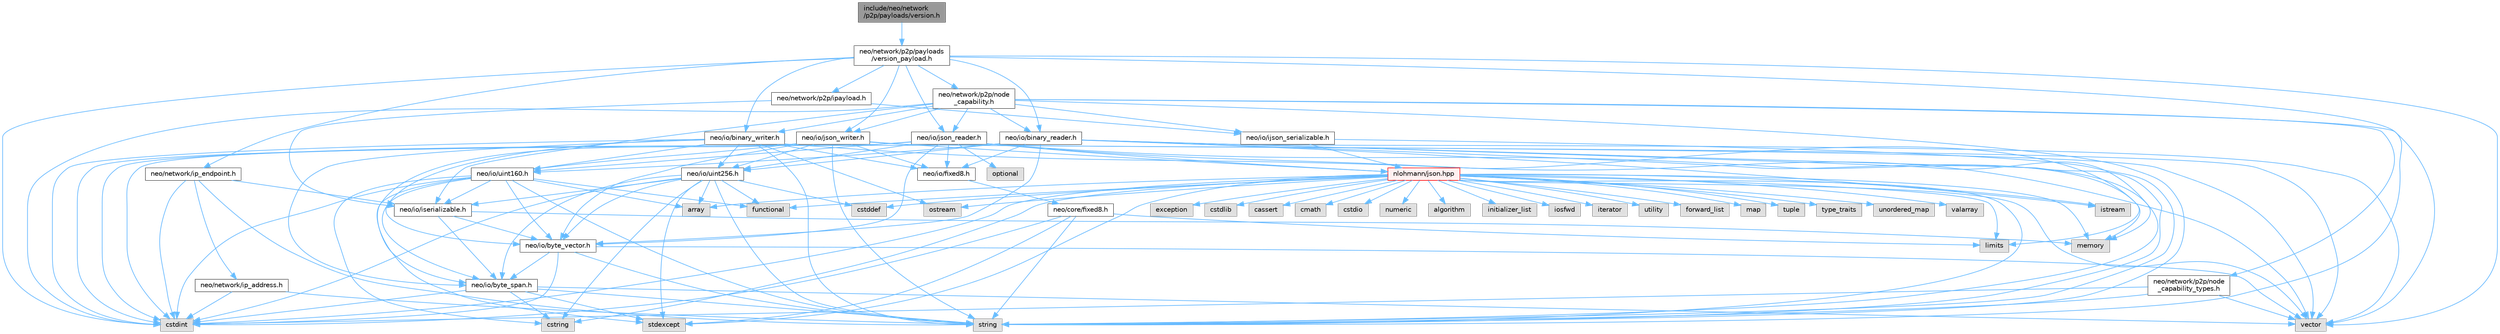 digraph "include/neo/network/p2p/payloads/version.h"
{
 // LATEX_PDF_SIZE
  bgcolor="transparent";
  edge [fontname=Helvetica,fontsize=10,labelfontname=Helvetica,labelfontsize=10];
  node [fontname=Helvetica,fontsize=10,shape=box,height=0.2,width=0.4];
  Node1 [id="Node000001",label="include/neo/network\l/p2p/payloads/version.h",height=0.2,width=0.4,color="gray40", fillcolor="grey60", style="filled", fontcolor="black",tooltip=" "];
  Node1 -> Node2 [id="edge1_Node000001_Node000002",color="steelblue1",style="solid",tooltip=" "];
  Node2 [id="Node000002",label="neo/network/p2p/payloads\l/version_payload.h",height=0.2,width=0.4,color="grey40", fillcolor="white", style="filled",URL="$version__payload_8h.html",tooltip=" "];
  Node2 -> Node3 [id="edge2_Node000002_Node000003",color="steelblue1",style="solid",tooltip=" "];
  Node3 [id="Node000003",label="neo/io/binary_reader.h",height=0.2,width=0.4,color="grey40", fillcolor="white", style="filled",URL="$binary__reader_8h.html",tooltip=" "];
  Node3 -> Node4 [id="edge3_Node000003_Node000004",color="steelblue1",style="solid",tooltip=" "];
  Node4 [id="Node000004",label="neo/io/byte_vector.h",height=0.2,width=0.4,color="grey40", fillcolor="white", style="filled",URL="$io_2byte__vector_8h.html",tooltip=" "];
  Node4 -> Node5 [id="edge4_Node000004_Node000005",color="steelblue1",style="solid",tooltip=" "];
  Node5 [id="Node000005",label="neo/io/byte_span.h",height=0.2,width=0.4,color="grey40", fillcolor="white", style="filled",URL="$io_2byte__span_8h.html",tooltip=" "];
  Node5 -> Node6 [id="edge5_Node000005_Node000006",color="steelblue1",style="solid",tooltip=" "];
  Node6 [id="Node000006",label="cstdint",height=0.2,width=0.4,color="grey60", fillcolor="#E0E0E0", style="filled",tooltip=" "];
  Node5 -> Node7 [id="edge6_Node000005_Node000007",color="steelblue1",style="solid",tooltip=" "];
  Node7 [id="Node000007",label="cstring",height=0.2,width=0.4,color="grey60", fillcolor="#E0E0E0", style="filled",tooltip=" "];
  Node5 -> Node8 [id="edge7_Node000005_Node000008",color="steelblue1",style="solid",tooltip=" "];
  Node8 [id="Node000008",label="stdexcept",height=0.2,width=0.4,color="grey60", fillcolor="#E0E0E0", style="filled",tooltip=" "];
  Node5 -> Node9 [id="edge8_Node000005_Node000009",color="steelblue1",style="solid",tooltip=" "];
  Node9 [id="Node000009",label="string",height=0.2,width=0.4,color="grey60", fillcolor="#E0E0E0", style="filled",tooltip=" "];
  Node5 -> Node10 [id="edge9_Node000005_Node000010",color="steelblue1",style="solid",tooltip=" "];
  Node10 [id="Node000010",label="vector",height=0.2,width=0.4,color="grey60", fillcolor="#E0E0E0", style="filled",tooltip=" "];
  Node4 -> Node6 [id="edge10_Node000004_Node000006",color="steelblue1",style="solid",tooltip=" "];
  Node4 -> Node9 [id="edge11_Node000004_Node000009",color="steelblue1",style="solid",tooltip=" "];
  Node4 -> Node10 [id="edge12_Node000004_Node000010",color="steelblue1",style="solid",tooltip=" "];
  Node3 -> Node11 [id="edge13_Node000003_Node000011",color="steelblue1",style="solid",tooltip=" "];
  Node11 [id="Node000011",label="neo/io/fixed8.h",height=0.2,width=0.4,color="grey40", fillcolor="white", style="filled",URL="$io_2fixed8_8h.html",tooltip=" "];
  Node11 -> Node12 [id="edge14_Node000011_Node000012",color="steelblue1",style="solid",tooltip=" "];
  Node12 [id="Node000012",label="neo/core/fixed8.h",height=0.2,width=0.4,color="grey40", fillcolor="white", style="filled",URL="$core_2fixed8_8h.html",tooltip=" "];
  Node12 -> Node6 [id="edge15_Node000012_Node000006",color="steelblue1",style="solid",tooltip=" "];
  Node12 -> Node13 [id="edge16_Node000012_Node000013",color="steelblue1",style="solid",tooltip=" "];
  Node13 [id="Node000013",label="limits",height=0.2,width=0.4,color="grey60", fillcolor="#E0E0E0", style="filled",tooltip=" "];
  Node12 -> Node8 [id="edge17_Node000012_Node000008",color="steelblue1",style="solid",tooltip=" "];
  Node12 -> Node9 [id="edge18_Node000012_Node000009",color="steelblue1",style="solid",tooltip=" "];
  Node3 -> Node14 [id="edge19_Node000003_Node000014",color="steelblue1",style="solid",tooltip=" "];
  Node14 [id="Node000014",label="neo/io/uint160.h",height=0.2,width=0.4,color="grey40", fillcolor="white", style="filled",URL="$uint160_8h.html",tooltip=" "];
  Node14 -> Node5 [id="edge20_Node000014_Node000005",color="steelblue1",style="solid",tooltip=" "];
  Node14 -> Node4 [id="edge21_Node000014_Node000004",color="steelblue1",style="solid",tooltip=" "];
  Node14 -> Node15 [id="edge22_Node000014_Node000015",color="steelblue1",style="solid",tooltip=" "];
  Node15 [id="Node000015",label="neo/io/iserializable.h",height=0.2,width=0.4,color="grey40", fillcolor="white", style="filled",URL="$iserializable_8h.html",tooltip=" "];
  Node15 -> Node5 [id="edge23_Node000015_Node000005",color="steelblue1",style="solid",tooltip=" "];
  Node15 -> Node4 [id="edge24_Node000015_Node000004",color="steelblue1",style="solid",tooltip=" "];
  Node15 -> Node16 [id="edge25_Node000015_Node000016",color="steelblue1",style="solid",tooltip=" "];
  Node16 [id="Node000016",label="memory",height=0.2,width=0.4,color="grey60", fillcolor="#E0E0E0", style="filled",tooltip=" "];
  Node14 -> Node17 [id="edge26_Node000014_Node000017",color="steelblue1",style="solid",tooltip=" "];
  Node17 [id="Node000017",label="array",height=0.2,width=0.4,color="grey60", fillcolor="#E0E0E0", style="filled",tooltip=" "];
  Node14 -> Node6 [id="edge27_Node000014_Node000006",color="steelblue1",style="solid",tooltip=" "];
  Node14 -> Node7 [id="edge28_Node000014_Node000007",color="steelblue1",style="solid",tooltip=" "];
  Node14 -> Node18 [id="edge29_Node000014_Node000018",color="steelblue1",style="solid",tooltip=" "];
  Node18 [id="Node000018",label="functional",height=0.2,width=0.4,color="grey60", fillcolor="#E0E0E0", style="filled",tooltip=" "];
  Node14 -> Node8 [id="edge30_Node000014_Node000008",color="steelblue1",style="solid",tooltip=" "];
  Node14 -> Node9 [id="edge31_Node000014_Node000009",color="steelblue1",style="solid",tooltip=" "];
  Node3 -> Node19 [id="edge32_Node000003_Node000019",color="steelblue1",style="solid",tooltip=" "];
  Node19 [id="Node000019",label="neo/io/uint256.h",height=0.2,width=0.4,color="grey40", fillcolor="white", style="filled",URL="$uint256_8h.html",tooltip=" "];
  Node19 -> Node5 [id="edge33_Node000019_Node000005",color="steelblue1",style="solid",tooltip=" "];
  Node19 -> Node4 [id="edge34_Node000019_Node000004",color="steelblue1",style="solid",tooltip=" "];
  Node19 -> Node15 [id="edge35_Node000019_Node000015",color="steelblue1",style="solid",tooltip=" "];
  Node19 -> Node17 [id="edge36_Node000019_Node000017",color="steelblue1",style="solid",tooltip=" "];
  Node19 -> Node20 [id="edge37_Node000019_Node000020",color="steelblue1",style="solid",tooltip=" "];
  Node20 [id="Node000020",label="cstddef",height=0.2,width=0.4,color="grey60", fillcolor="#E0E0E0", style="filled",tooltip=" "];
  Node19 -> Node6 [id="edge38_Node000019_Node000006",color="steelblue1",style="solid",tooltip=" "];
  Node19 -> Node7 [id="edge39_Node000019_Node000007",color="steelblue1",style="solid",tooltip=" "];
  Node19 -> Node18 [id="edge40_Node000019_Node000018",color="steelblue1",style="solid",tooltip=" "];
  Node19 -> Node8 [id="edge41_Node000019_Node000008",color="steelblue1",style="solid",tooltip=" "];
  Node19 -> Node9 [id="edge42_Node000019_Node000009",color="steelblue1",style="solid",tooltip=" "];
  Node3 -> Node6 [id="edge43_Node000003_Node000006",color="steelblue1",style="solid",tooltip=" "];
  Node3 -> Node21 [id="edge44_Node000003_Node000021",color="steelblue1",style="solid",tooltip=" "];
  Node21 [id="Node000021",label="istream",height=0.2,width=0.4,color="grey60", fillcolor="#E0E0E0", style="filled",tooltip=" "];
  Node3 -> Node13 [id="edge45_Node000003_Node000013",color="steelblue1",style="solid",tooltip=" "];
  Node3 -> Node16 [id="edge46_Node000003_Node000016",color="steelblue1",style="solid",tooltip=" "];
  Node3 -> Node9 [id="edge47_Node000003_Node000009",color="steelblue1",style="solid",tooltip=" "];
  Node3 -> Node10 [id="edge48_Node000003_Node000010",color="steelblue1",style="solid",tooltip=" "];
  Node2 -> Node22 [id="edge49_Node000002_Node000022",color="steelblue1",style="solid",tooltip=" "];
  Node22 [id="Node000022",label="neo/io/binary_writer.h",height=0.2,width=0.4,color="grey40", fillcolor="white", style="filled",URL="$binary__writer_8h.html",tooltip=" "];
  Node22 -> Node5 [id="edge50_Node000022_Node000005",color="steelblue1",style="solid",tooltip=" "];
  Node22 -> Node4 [id="edge51_Node000022_Node000004",color="steelblue1",style="solid",tooltip=" "];
  Node22 -> Node11 [id="edge52_Node000022_Node000011",color="steelblue1",style="solid",tooltip=" "];
  Node22 -> Node14 [id="edge53_Node000022_Node000014",color="steelblue1",style="solid",tooltip=" "];
  Node22 -> Node19 [id="edge54_Node000022_Node000019",color="steelblue1",style="solid",tooltip=" "];
  Node22 -> Node6 [id="edge55_Node000022_Node000006",color="steelblue1",style="solid",tooltip=" "];
  Node22 -> Node23 [id="edge56_Node000022_Node000023",color="steelblue1",style="solid",tooltip=" "];
  Node23 [id="Node000023",label="ostream",height=0.2,width=0.4,color="grey60", fillcolor="#E0E0E0", style="filled",tooltip=" "];
  Node22 -> Node9 [id="edge57_Node000022_Node000009",color="steelblue1",style="solid",tooltip=" "];
  Node22 -> Node10 [id="edge58_Node000022_Node000010",color="steelblue1",style="solid",tooltip=" "];
  Node2 -> Node24 [id="edge59_Node000002_Node000024",color="steelblue1",style="solid",tooltip=" "];
  Node24 [id="Node000024",label="neo/io/json_reader.h",height=0.2,width=0.4,color="grey40", fillcolor="white", style="filled",URL="$json__reader_8h.html",tooltip=" "];
  Node24 -> Node4 [id="edge60_Node000024_Node000004",color="steelblue1",style="solid",tooltip=" "];
  Node24 -> Node11 [id="edge61_Node000024_Node000011",color="steelblue1",style="solid",tooltip=" "];
  Node24 -> Node14 [id="edge62_Node000024_Node000014",color="steelblue1",style="solid",tooltip=" "];
  Node24 -> Node19 [id="edge63_Node000024_Node000019",color="steelblue1",style="solid",tooltip=" "];
  Node24 -> Node6 [id="edge64_Node000024_Node000006",color="steelblue1",style="solid",tooltip=" "];
  Node24 -> Node16 [id="edge65_Node000024_Node000016",color="steelblue1",style="solid",tooltip=" "];
  Node24 -> Node25 [id="edge66_Node000024_Node000025",color="steelblue1",style="solid",tooltip=" "];
  Node25 [id="Node000025",label="nlohmann/json.hpp",height=0.2,width=0.4,color="red", fillcolor="#FFF0F0", style="filled",URL="$json_8hpp.html",tooltip=" "];
  Node25 -> Node26 [id="edge67_Node000025_Node000026",color="steelblue1",style="solid",tooltip=" "];
  Node26 [id="Node000026",label="algorithm",height=0.2,width=0.4,color="grey60", fillcolor="#E0E0E0", style="filled",tooltip=" "];
  Node25 -> Node20 [id="edge68_Node000025_Node000020",color="steelblue1",style="solid",tooltip=" "];
  Node25 -> Node18 [id="edge69_Node000025_Node000018",color="steelblue1",style="solid",tooltip=" "];
  Node25 -> Node27 [id="edge70_Node000025_Node000027",color="steelblue1",style="solid",tooltip=" "];
  Node27 [id="Node000027",label="initializer_list",height=0.2,width=0.4,color="grey60", fillcolor="#E0E0E0", style="filled",tooltip=" "];
  Node25 -> Node28 [id="edge71_Node000025_Node000028",color="steelblue1",style="solid",tooltip=" "];
  Node28 [id="Node000028",label="iosfwd",height=0.2,width=0.4,color="grey60", fillcolor="#E0E0E0", style="filled",tooltip=" "];
  Node25 -> Node29 [id="edge72_Node000025_Node000029",color="steelblue1",style="solid",tooltip=" "];
  Node29 [id="Node000029",label="iterator",height=0.2,width=0.4,color="grey60", fillcolor="#E0E0E0", style="filled",tooltip=" "];
  Node25 -> Node16 [id="edge73_Node000025_Node000016",color="steelblue1",style="solid",tooltip=" "];
  Node25 -> Node9 [id="edge74_Node000025_Node000009",color="steelblue1",style="solid",tooltip=" "];
  Node25 -> Node30 [id="edge75_Node000025_Node000030",color="steelblue1",style="solid",tooltip=" "];
  Node30 [id="Node000030",label="utility",height=0.2,width=0.4,color="grey60", fillcolor="#E0E0E0", style="filled",tooltip=" "];
  Node25 -> Node10 [id="edge76_Node000025_Node000010",color="steelblue1",style="solid",tooltip=" "];
  Node25 -> Node17 [id="edge77_Node000025_Node000017",color="steelblue1",style="solid",tooltip=" "];
  Node25 -> Node31 [id="edge78_Node000025_Node000031",color="steelblue1",style="solid",tooltip=" "];
  Node31 [id="Node000031",label="forward_list",height=0.2,width=0.4,color="grey60", fillcolor="#E0E0E0", style="filled",tooltip=" "];
  Node25 -> Node32 [id="edge79_Node000025_Node000032",color="steelblue1",style="solid",tooltip=" "];
  Node32 [id="Node000032",label="map",height=0.2,width=0.4,color="grey60", fillcolor="#E0E0E0", style="filled",tooltip=" "];
  Node25 -> Node33 [id="edge80_Node000025_Node000033",color="steelblue1",style="solid",tooltip=" "];
  Node33 [id="Node000033",label="tuple",height=0.2,width=0.4,color="grey60", fillcolor="#E0E0E0", style="filled",tooltip=" "];
  Node25 -> Node34 [id="edge81_Node000025_Node000034",color="steelblue1",style="solid",tooltip=" "];
  Node34 [id="Node000034",label="type_traits",height=0.2,width=0.4,color="grey60", fillcolor="#E0E0E0", style="filled",tooltip=" "];
  Node25 -> Node35 [id="edge82_Node000025_Node000035",color="steelblue1",style="solid",tooltip=" "];
  Node35 [id="Node000035",label="unordered_map",height=0.2,width=0.4,color="grey60", fillcolor="#E0E0E0", style="filled",tooltip=" "];
  Node25 -> Node36 [id="edge83_Node000025_Node000036",color="steelblue1",style="solid",tooltip=" "];
  Node36 [id="Node000036",label="valarray",height=0.2,width=0.4,color="grey60", fillcolor="#E0E0E0", style="filled",tooltip=" "];
  Node25 -> Node37 [id="edge84_Node000025_Node000037",color="steelblue1",style="solid",tooltip=" "];
  Node37 [id="Node000037",label="exception",height=0.2,width=0.4,color="grey60", fillcolor="#E0E0E0", style="filled",tooltip=" "];
  Node25 -> Node8 [id="edge85_Node000025_Node000008",color="steelblue1",style="solid",tooltip=" "];
  Node25 -> Node6 [id="edge86_Node000025_Node000006",color="steelblue1",style="solid",tooltip=" "];
  Node25 -> Node38 [id="edge87_Node000025_Node000038",color="steelblue1",style="solid",tooltip=" "];
  Node38 [id="Node000038",label="cstdlib",height=0.2,width=0.4,color="grey60", fillcolor="#E0E0E0", style="filled",tooltip=" "];
  Node25 -> Node39 [id="edge88_Node000025_Node000039",color="steelblue1",style="solid",tooltip=" "];
  Node39 [id="Node000039",label="cassert",height=0.2,width=0.4,color="grey60", fillcolor="#E0E0E0", style="filled",tooltip=" "];
  Node25 -> Node13 [id="edge89_Node000025_Node000013",color="steelblue1",style="solid",tooltip=" "];
  Node25 -> Node7 [id="edge90_Node000025_Node000007",color="steelblue1",style="solid",tooltip=" "];
  Node25 -> Node40 [id="edge91_Node000025_Node000040",color="steelblue1",style="solid",tooltip=" "];
  Node40 [id="Node000040",label="cmath",height=0.2,width=0.4,color="grey60", fillcolor="#E0E0E0", style="filled",tooltip=" "];
  Node25 -> Node41 [id="edge92_Node000025_Node000041",color="steelblue1",style="solid",tooltip=" "];
  Node41 [id="Node000041",label="cstdio",height=0.2,width=0.4,color="grey60", fillcolor="#E0E0E0", style="filled",tooltip=" "];
  Node25 -> Node42 [id="edge93_Node000025_Node000042",color="steelblue1",style="solid",tooltip=" "];
  Node42 [id="Node000042",label="numeric",height=0.2,width=0.4,color="grey60", fillcolor="#E0E0E0", style="filled",tooltip=" "];
  Node25 -> Node21 [id="edge94_Node000025_Node000021",color="steelblue1",style="solid",tooltip=" "];
  Node25 -> Node23 [id="edge95_Node000025_Node000023",color="steelblue1",style="solid",tooltip=" "];
  Node24 -> Node48 [id="edge96_Node000024_Node000048",color="steelblue1",style="solid",tooltip=" "];
  Node48 [id="Node000048",label="optional",height=0.2,width=0.4,color="grey60", fillcolor="#E0E0E0", style="filled",tooltip=" "];
  Node24 -> Node9 [id="edge97_Node000024_Node000009",color="steelblue1",style="solid",tooltip=" "];
  Node24 -> Node10 [id="edge98_Node000024_Node000010",color="steelblue1",style="solid",tooltip=" "];
  Node2 -> Node49 [id="edge99_Node000002_Node000049",color="steelblue1",style="solid",tooltip=" "];
  Node49 [id="Node000049",label="neo/io/json_writer.h",height=0.2,width=0.4,color="grey40", fillcolor="white", style="filled",URL="$json__writer_8h.html",tooltip=" "];
  Node49 -> Node5 [id="edge100_Node000049_Node000005",color="steelblue1",style="solid",tooltip=" "];
  Node49 -> Node4 [id="edge101_Node000049_Node000004",color="steelblue1",style="solid",tooltip=" "];
  Node49 -> Node11 [id="edge102_Node000049_Node000011",color="steelblue1",style="solid",tooltip=" "];
  Node49 -> Node14 [id="edge103_Node000049_Node000014",color="steelblue1",style="solid",tooltip=" "];
  Node49 -> Node19 [id="edge104_Node000049_Node000019",color="steelblue1",style="solid",tooltip=" "];
  Node49 -> Node6 [id="edge105_Node000049_Node000006",color="steelblue1",style="solid",tooltip=" "];
  Node49 -> Node25 [id="edge106_Node000049_Node000025",color="steelblue1",style="solid",tooltip=" "];
  Node49 -> Node9 [id="edge107_Node000049_Node000009",color="steelblue1",style="solid",tooltip=" "];
  Node49 -> Node10 [id="edge108_Node000049_Node000010",color="steelblue1",style="solid",tooltip=" "];
  Node2 -> Node50 [id="edge109_Node000002_Node000050",color="steelblue1",style="solid",tooltip=" "];
  Node50 [id="Node000050",label="neo/network/ip_endpoint.h",height=0.2,width=0.4,color="grey40", fillcolor="white", style="filled",URL="$ip__endpoint_8h.html",tooltip=" "];
  Node50 -> Node15 [id="edge110_Node000050_Node000015",color="steelblue1",style="solid",tooltip=" "];
  Node50 -> Node51 [id="edge111_Node000050_Node000051",color="steelblue1",style="solid",tooltip=" "];
  Node51 [id="Node000051",label="neo/network/ip_address.h",height=0.2,width=0.4,color="grey40", fillcolor="white", style="filled",URL="$ip__address_8h.html",tooltip=" "];
  Node51 -> Node6 [id="edge112_Node000051_Node000006",color="steelblue1",style="solid",tooltip=" "];
  Node51 -> Node9 [id="edge113_Node000051_Node000009",color="steelblue1",style="solid",tooltip=" "];
  Node50 -> Node6 [id="edge114_Node000050_Node000006",color="steelblue1",style="solid",tooltip=" "];
  Node50 -> Node9 [id="edge115_Node000050_Node000009",color="steelblue1",style="solid",tooltip=" "];
  Node2 -> Node52 [id="edge116_Node000002_Node000052",color="steelblue1",style="solid",tooltip=" "];
  Node52 [id="Node000052",label="neo/network/p2p/ipayload.h",height=0.2,width=0.4,color="grey40", fillcolor="white", style="filled",URL="$p2p_2ipayload_8h.html",tooltip=" "];
  Node52 -> Node53 [id="edge117_Node000052_Node000053",color="steelblue1",style="solid",tooltip=" "];
  Node53 [id="Node000053",label="neo/io/ijson_serializable.h",height=0.2,width=0.4,color="grey40", fillcolor="white", style="filled",URL="$ijson__serializable_8h.html",tooltip=" "];
  Node53 -> Node25 [id="edge118_Node000053_Node000025",color="steelblue1",style="solid",tooltip=" "];
  Node53 -> Node9 [id="edge119_Node000053_Node000009",color="steelblue1",style="solid",tooltip=" "];
  Node52 -> Node15 [id="edge120_Node000052_Node000015",color="steelblue1",style="solid",tooltip=" "];
  Node2 -> Node54 [id="edge121_Node000002_Node000054",color="steelblue1",style="solid",tooltip=" "];
  Node54 [id="Node000054",label="neo/network/p2p/node\l_capability.h",height=0.2,width=0.4,color="grey40", fillcolor="white", style="filled",URL="$node__capability_8h.html",tooltip=" "];
  Node54 -> Node3 [id="edge122_Node000054_Node000003",color="steelblue1",style="solid",tooltip=" "];
  Node54 -> Node22 [id="edge123_Node000054_Node000022",color="steelblue1",style="solid",tooltip=" "];
  Node54 -> Node53 [id="edge124_Node000054_Node000053",color="steelblue1",style="solid",tooltip=" "];
  Node54 -> Node15 [id="edge125_Node000054_Node000015",color="steelblue1",style="solid",tooltip=" "];
  Node54 -> Node24 [id="edge126_Node000054_Node000024",color="steelblue1",style="solid",tooltip=" "];
  Node54 -> Node49 [id="edge127_Node000054_Node000049",color="steelblue1",style="solid",tooltip=" "];
  Node54 -> Node55 [id="edge128_Node000054_Node000055",color="steelblue1",style="solid",tooltip=" "];
  Node55 [id="Node000055",label="neo/network/p2p/node\l_capability_types.h",height=0.2,width=0.4,color="grey40", fillcolor="white", style="filled",URL="$node__capability__types_8h.html",tooltip=" "];
  Node55 -> Node6 [id="edge129_Node000055_Node000006",color="steelblue1",style="solid",tooltip=" "];
  Node55 -> Node9 [id="edge130_Node000055_Node000009",color="steelblue1",style="solid",tooltip=" "];
  Node55 -> Node10 [id="edge131_Node000055_Node000010",color="steelblue1",style="solid",tooltip=" "];
  Node54 -> Node6 [id="edge132_Node000054_Node000006",color="steelblue1",style="solid",tooltip=" "];
  Node54 -> Node9 [id="edge133_Node000054_Node000009",color="steelblue1",style="solid",tooltip=" "];
  Node54 -> Node10 [id="edge134_Node000054_Node000010",color="steelblue1",style="solid",tooltip=" "];
  Node2 -> Node6 [id="edge135_Node000002_Node000006",color="steelblue1",style="solid",tooltip=" "];
  Node2 -> Node9 [id="edge136_Node000002_Node000009",color="steelblue1",style="solid",tooltip=" "];
  Node2 -> Node10 [id="edge137_Node000002_Node000010",color="steelblue1",style="solid",tooltip=" "];
}
